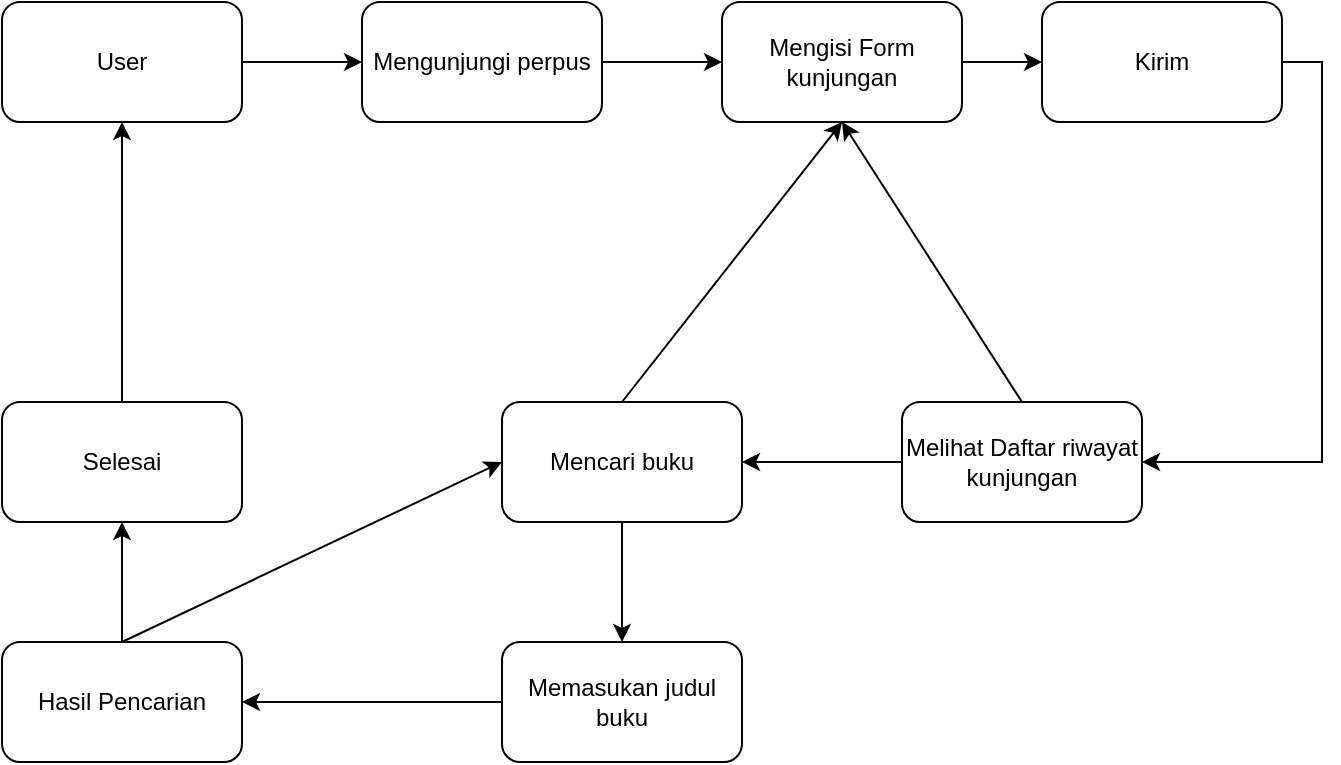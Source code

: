 <mxfile version="23.0.0" type="github">
  <diagram name="Halaman-1" id="CNXdGkV-k3QApEqBhi3C">
    <mxGraphModel dx="978" dy="511" grid="1" gridSize="10" guides="1" tooltips="1" connect="1" arrows="1" fold="1" page="1" pageScale="1" pageWidth="827" pageHeight="1169" math="0" shadow="0">
      <root>
        <mxCell id="0" />
        <mxCell id="1" parent="0" />
        <mxCell id="lfDei0IIuAQRO38ff4K3-4" style="edgeStyle=orthogonalEdgeStyle;rounded=0;orthogonalLoop=1;jettySize=auto;html=1;exitX=1;exitY=0.5;exitDx=0;exitDy=0;" edge="1" parent="1" source="lfDei0IIuAQRO38ff4K3-3">
          <mxGeometry relative="1" as="geometry">
            <mxPoint x="350" y="260" as="targetPoint" />
          </mxGeometry>
        </mxCell>
        <mxCell id="lfDei0IIuAQRO38ff4K3-2" value="User" style="rounded=1;whiteSpace=wrap;html=1;" vertex="1" parent="1">
          <mxGeometry x="80" y="230" width="120" height="60" as="geometry" />
        </mxCell>
        <mxCell id="lfDei0IIuAQRO38ff4K3-13" style="edgeStyle=orthogonalEdgeStyle;rounded=0;orthogonalLoop=1;jettySize=auto;html=1;exitX=1;exitY=0.5;exitDx=0;exitDy=0;entryX=0;entryY=0.5;entryDx=0;entryDy=0;" edge="1" parent="1" source="lfDei0IIuAQRO38ff4K3-6" target="lfDei0IIuAQRO38ff4K3-15">
          <mxGeometry relative="1" as="geometry">
            <mxPoint x="610.0" y="330" as="targetPoint" />
          </mxGeometry>
        </mxCell>
        <mxCell id="lfDei0IIuAQRO38ff4K3-6" value="Mengisi Form kunjungan" style="rounded=1;whiteSpace=wrap;html=1;" vertex="1" parent="1">
          <mxGeometry x="440" y="230" width="120" height="60" as="geometry" />
        </mxCell>
        <mxCell id="lfDei0IIuAQRO38ff4K3-7" value="" style="edgeStyle=orthogonalEdgeStyle;rounded=0;orthogonalLoop=1;jettySize=auto;html=1;exitX=1;exitY=0.5;exitDx=0;exitDy=0;" edge="1" parent="1" source="lfDei0IIuAQRO38ff4K3-2" target="lfDei0IIuAQRO38ff4K3-3">
          <mxGeometry relative="1" as="geometry">
            <mxPoint x="350" y="260" as="targetPoint" />
            <mxPoint x="200" y="260" as="sourcePoint" />
          </mxGeometry>
        </mxCell>
        <mxCell id="lfDei0IIuAQRO38ff4K3-8" style="edgeStyle=orthogonalEdgeStyle;rounded=0;orthogonalLoop=1;jettySize=auto;html=1;exitX=1;exitY=0.5;exitDx=0;exitDy=0;entryX=0;entryY=0.5;entryDx=0;entryDy=0;" edge="1" parent="1" source="lfDei0IIuAQRO38ff4K3-3" target="lfDei0IIuAQRO38ff4K3-6">
          <mxGeometry relative="1" as="geometry" />
        </mxCell>
        <mxCell id="lfDei0IIuAQRO38ff4K3-3" value="Mengunjungi perpus" style="rounded=1;whiteSpace=wrap;html=1;" vertex="1" parent="1">
          <mxGeometry x="260" y="230" width="120" height="60" as="geometry" />
        </mxCell>
        <mxCell id="lfDei0IIuAQRO38ff4K3-12" style="edgeStyle=orthogonalEdgeStyle;rounded=0;orthogonalLoop=1;jettySize=auto;html=1;exitX=0;exitY=0.5;exitDx=0;exitDy=0;entryX=1;entryY=0.5;entryDx=0;entryDy=0;" edge="1" parent="1" source="lfDei0IIuAQRO38ff4K3-9" target="lfDei0IIuAQRO38ff4K3-10">
          <mxGeometry relative="1" as="geometry" />
        </mxCell>
        <mxCell id="lfDei0IIuAQRO38ff4K3-9" value="Melihat Daftar riwayat kunjungan" style="rounded=1;whiteSpace=wrap;html=1;" vertex="1" parent="1">
          <mxGeometry x="530" y="430" width="120" height="60" as="geometry" />
        </mxCell>
        <mxCell id="lfDei0IIuAQRO38ff4K3-31" style="edgeStyle=orthogonalEdgeStyle;rounded=0;orthogonalLoop=1;jettySize=auto;html=1;exitX=0.5;exitY=1;exitDx=0;exitDy=0;entryX=0.5;entryY=0;entryDx=0;entryDy=0;" edge="1" parent="1" source="lfDei0IIuAQRO38ff4K3-10" target="lfDei0IIuAQRO38ff4K3-28">
          <mxGeometry relative="1" as="geometry" />
        </mxCell>
        <mxCell id="lfDei0IIuAQRO38ff4K3-10" value="Mencari buku" style="rounded=1;whiteSpace=wrap;html=1;" vertex="1" parent="1">
          <mxGeometry x="330" y="430" width="120" height="60" as="geometry" />
        </mxCell>
        <mxCell id="lfDei0IIuAQRO38ff4K3-17" style="edgeStyle=orthogonalEdgeStyle;rounded=0;orthogonalLoop=1;jettySize=auto;html=1;exitX=1;exitY=0.5;exitDx=0;exitDy=0;entryX=1;entryY=0.5;entryDx=0;entryDy=0;" edge="1" parent="1" source="lfDei0IIuAQRO38ff4K3-15" target="lfDei0IIuAQRO38ff4K3-9">
          <mxGeometry relative="1" as="geometry" />
        </mxCell>
        <mxCell id="lfDei0IIuAQRO38ff4K3-15" value="Kirim" style="rounded=1;whiteSpace=wrap;html=1;" vertex="1" parent="1">
          <mxGeometry x="600" y="230" width="120" height="60" as="geometry" />
        </mxCell>
        <mxCell id="lfDei0IIuAQRO38ff4K3-33" style="edgeStyle=orthogonalEdgeStyle;rounded=0;orthogonalLoop=1;jettySize=auto;html=1;exitX=0.5;exitY=0;exitDx=0;exitDy=0;entryX=0.5;entryY=1;entryDx=0;entryDy=0;" edge="1" parent="1" source="lfDei0IIuAQRO38ff4K3-18" target="lfDei0IIuAQRO38ff4K3-2">
          <mxGeometry relative="1" as="geometry">
            <mxPoint x="140" y="340" as="targetPoint" />
          </mxGeometry>
        </mxCell>
        <mxCell id="lfDei0IIuAQRO38ff4K3-18" value="Selesai" style="rounded=1;whiteSpace=wrap;html=1;" vertex="1" parent="1">
          <mxGeometry x="80" y="430" width="120" height="60" as="geometry" />
        </mxCell>
        <mxCell id="lfDei0IIuAQRO38ff4K3-26" value="" style="endArrow=classic;html=1;rounded=0;entryX=0.5;entryY=1;entryDx=0;entryDy=0;exitX=0.5;exitY=0;exitDx=0;exitDy=0;" edge="1" parent="1" source="lfDei0IIuAQRO38ff4K3-9" target="lfDei0IIuAQRO38ff4K3-6">
          <mxGeometry width="50" height="50" relative="1" as="geometry">
            <mxPoint x="580" y="420" as="sourcePoint" />
            <mxPoint x="610" y="360" as="targetPoint" />
          </mxGeometry>
        </mxCell>
        <mxCell id="lfDei0IIuAQRO38ff4K3-27" value="" style="endArrow=classic;html=1;rounded=0;entryX=0.5;entryY=1;entryDx=0;entryDy=0;exitX=0.5;exitY=0;exitDx=0;exitDy=0;" edge="1" parent="1" source="lfDei0IIuAQRO38ff4K3-10" target="lfDei0IIuAQRO38ff4K3-6">
          <mxGeometry width="50" height="50" relative="1" as="geometry">
            <mxPoint x="600" y="440" as="sourcePoint" />
            <mxPoint x="510" y="300" as="targetPoint" />
          </mxGeometry>
        </mxCell>
        <mxCell id="lfDei0IIuAQRO38ff4K3-30" style="edgeStyle=orthogonalEdgeStyle;rounded=0;orthogonalLoop=1;jettySize=auto;html=1;exitX=0;exitY=0.5;exitDx=0;exitDy=0;entryX=1;entryY=0.5;entryDx=0;entryDy=0;" edge="1" parent="1" source="lfDei0IIuAQRO38ff4K3-28" target="lfDei0IIuAQRO38ff4K3-29">
          <mxGeometry relative="1" as="geometry" />
        </mxCell>
        <mxCell id="lfDei0IIuAQRO38ff4K3-28" value="Memasukan judul buku" style="rounded=1;whiteSpace=wrap;html=1;" vertex="1" parent="1">
          <mxGeometry x="330" y="550" width="120" height="60" as="geometry" />
        </mxCell>
        <mxCell id="lfDei0IIuAQRO38ff4K3-32" style="edgeStyle=orthogonalEdgeStyle;rounded=0;orthogonalLoop=1;jettySize=auto;html=1;exitX=0.5;exitY=0;exitDx=0;exitDy=0;entryX=0.5;entryY=1;entryDx=0;entryDy=0;" edge="1" parent="1" source="lfDei0IIuAQRO38ff4K3-29" target="lfDei0IIuAQRO38ff4K3-18">
          <mxGeometry relative="1" as="geometry" />
        </mxCell>
        <mxCell id="lfDei0IIuAQRO38ff4K3-29" value="Hasil Pencarian" style="rounded=1;whiteSpace=wrap;html=1;" vertex="1" parent="1">
          <mxGeometry x="80" y="550" width="120" height="60" as="geometry" />
        </mxCell>
        <mxCell id="lfDei0IIuAQRO38ff4K3-34" value="" style="endArrow=classic;html=1;rounded=0;exitX=0.5;exitY=0;exitDx=0;exitDy=0;entryX=0;entryY=0.5;entryDx=0;entryDy=0;" edge="1" parent="1" source="lfDei0IIuAQRO38ff4K3-29" target="lfDei0IIuAQRO38ff4K3-10">
          <mxGeometry width="50" height="50" relative="1" as="geometry">
            <mxPoint x="440" y="460" as="sourcePoint" />
            <mxPoint x="490" y="410" as="targetPoint" />
          </mxGeometry>
        </mxCell>
      </root>
    </mxGraphModel>
  </diagram>
</mxfile>
